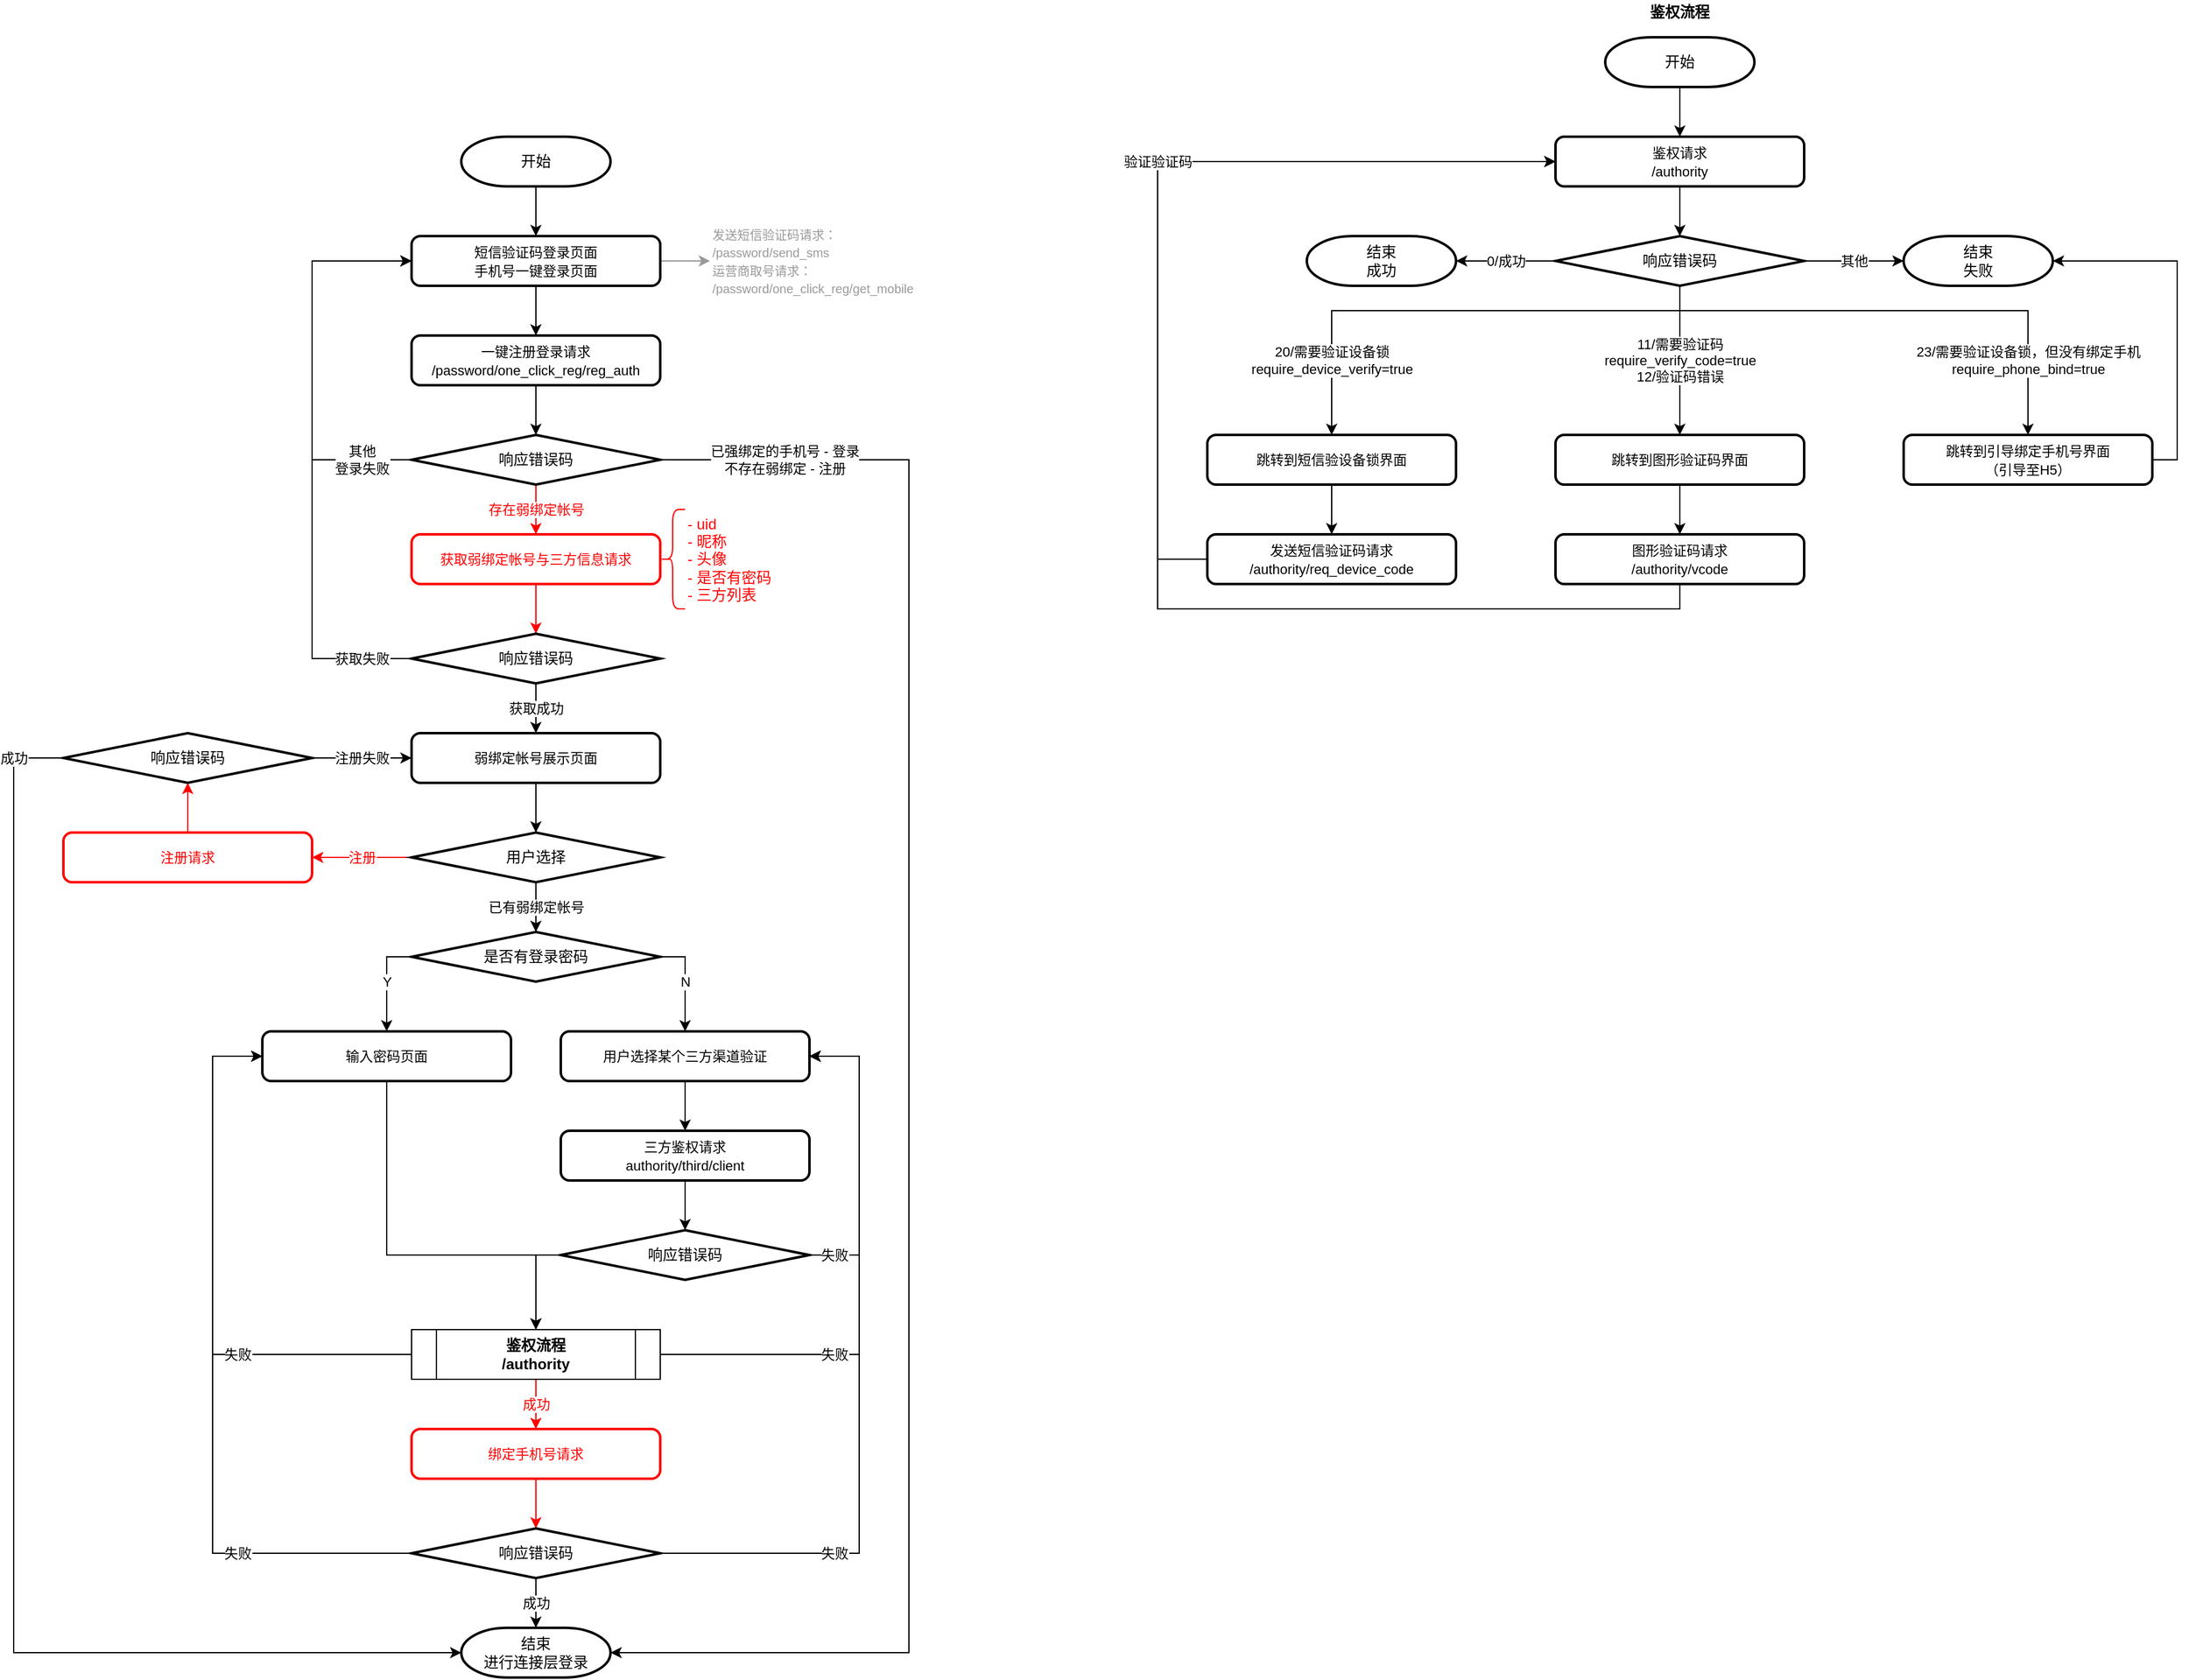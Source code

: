 <mxfile version="14.2.4" type="github">
  <diagram id="79JSlSYPYleKpmMIFZh3" name="Page-1">
    <mxGraphModel dx="3671" dy="2693" grid="1" gridSize="10" guides="1" tooltips="1" connect="1" arrows="1" fold="1" page="1" pageScale="1" pageWidth="827" pageHeight="1169" math="0" shadow="0">
      <root>
        <mxCell id="0" />
        <mxCell id="1" parent="0" />
        <mxCell id="FHXyIRNZDbHYDa_1-X7K-111" value="失败" style="edgeStyle=orthogonalEdgeStyle;rounded=0;orthogonalLoop=1;jettySize=auto;html=1;exitX=0;exitY=0.5;exitDx=0;exitDy=0;exitPerimeter=0;entryX=0;entryY=0.5;entryDx=0;entryDy=0;" edge="1" parent="1" source="FHXyIRNZDbHYDa_1-X7K-110" target="FHXyIRNZDbHYDa_1-X7K-78">
          <mxGeometry x="-0.533" relative="1" as="geometry">
            <Array as="points">
              <mxPoint x="80" y="1180" />
              <mxPoint x="80" y="780" />
            </Array>
            <mxPoint as="offset" />
          </mxGeometry>
        </mxCell>
        <mxCell id="FHXyIRNZDbHYDa_1-X7K-59" value="获取失败" style="edgeStyle=orthogonalEdgeStyle;rounded=0;orthogonalLoop=1;jettySize=auto;html=1;exitX=0;exitY=0.5;exitDx=0;exitDy=0;exitPerimeter=0;entryX=0;entryY=0.5;entryDx=0;entryDy=0;" edge="1" parent="1" source="FHXyIRNZDbHYDa_1-X7K-57" target="FHXyIRNZDbHYDa_1-X7K-60">
          <mxGeometry x="-0.833" relative="1" as="geometry">
            <Array as="points">
              <mxPoint x="160" y="460" />
              <mxPoint x="160" y="140" />
            </Array>
            <mxPoint as="offset" />
          </mxGeometry>
        </mxCell>
        <mxCell id="FHXyIRNZDbHYDa_1-X7K-3" style="edgeStyle=orthogonalEdgeStyle;rounded=0;orthogonalLoop=1;jettySize=auto;html=1;exitX=0.5;exitY=1;exitDx=0;exitDy=0;exitPerimeter=0;" edge="1" parent="1" source="FHXyIRNZDbHYDa_1-X7K-1" target="FHXyIRNZDbHYDa_1-X7K-60">
          <mxGeometry relative="1" as="geometry">
            <mxPoint x="340" y="200" as="targetPoint" />
          </mxGeometry>
        </mxCell>
        <mxCell id="FHXyIRNZDbHYDa_1-X7K-1" value="开始" style="strokeWidth=2;html=1;shape=mxgraph.flowchart.terminator;whiteSpace=wrap;fillColor=none;" vertex="1" parent="1">
          <mxGeometry x="280" y="40" width="120" height="40" as="geometry" />
        </mxCell>
        <mxCell id="FHXyIRNZDbHYDa_1-X7K-9" style="edgeStyle=orthogonalEdgeStyle;rounded=0;orthogonalLoop=1;jettySize=auto;html=1;exitX=0.5;exitY=1;exitDx=0;exitDy=0;" edge="1" parent="1" source="FHXyIRNZDbHYDa_1-X7K-60" target="FHXyIRNZDbHYDa_1-X7K-8">
          <mxGeometry relative="1" as="geometry">
            <mxPoint x="340" y="160" as="sourcePoint" />
          </mxGeometry>
        </mxCell>
        <mxCell id="FHXyIRNZDbHYDa_1-X7K-11" style="edgeStyle=orthogonalEdgeStyle;rounded=0;orthogonalLoop=1;jettySize=auto;html=1;exitX=0.5;exitY=1;exitDx=0;exitDy=0;" edge="1" parent="1" source="FHXyIRNZDbHYDa_1-X7K-8" target="FHXyIRNZDbHYDa_1-X7K-10">
          <mxGeometry relative="1" as="geometry" />
        </mxCell>
        <mxCell id="FHXyIRNZDbHYDa_1-X7K-8" value="&lt;span style=&quot;font-size: 11px ; background-color: rgb(255 , 255 , 255)&quot;&gt;一键注册登录请求&lt;br&gt;/password/one_click_reg/reg_auth&lt;br&gt;&lt;/span&gt;" style="rounded=1;whiteSpace=wrap;html=1;absoluteArcSize=1;arcSize=14;strokeWidth=2;fillColor=none;" vertex="1" parent="1">
          <mxGeometry x="240" y="200" width="200" height="40" as="geometry" />
        </mxCell>
        <mxCell id="FHXyIRNZDbHYDa_1-X7K-25" value="已强绑定的手机号 - 登录&lt;br&gt;不存在弱绑定 - 注册" style="edgeStyle=orthogonalEdgeStyle;rounded=0;orthogonalLoop=1;jettySize=auto;html=1;exitX=1;exitY=0.5;exitDx=0;exitDy=0;exitPerimeter=0;entryX=1;entryY=0.5;entryDx=0;entryDy=0;entryPerimeter=0;" edge="1" parent="1" source="FHXyIRNZDbHYDa_1-X7K-10" target="FHXyIRNZDbHYDa_1-X7K-126">
          <mxGeometry x="-0.857" relative="1" as="geometry">
            <mxPoint x="680" y="300" as="targetPoint" />
            <Array as="points">
              <mxPoint x="640" y="300" />
              <mxPoint x="640" y="1260" />
            </Array>
            <mxPoint as="offset" />
          </mxGeometry>
        </mxCell>
        <mxCell id="FHXyIRNZDbHYDa_1-X7K-46" value="其他&lt;br&gt;登录失败" style="edgeStyle=orthogonalEdgeStyle;rounded=0;orthogonalLoop=1;jettySize=auto;html=1;exitX=0;exitY=0.5;exitDx=0;exitDy=0;exitPerimeter=0;entryX=0;entryY=0.5;entryDx=0;entryDy=0;" edge="1" parent="1" source="FHXyIRNZDbHYDa_1-X7K-10" target="FHXyIRNZDbHYDa_1-X7K-60">
          <mxGeometry x="-0.75" relative="1" as="geometry">
            <Array as="points">
              <mxPoint x="160" y="300" />
              <mxPoint x="160" y="140" />
            </Array>
            <mxPoint as="offset" />
          </mxGeometry>
        </mxCell>
        <mxCell id="FHXyIRNZDbHYDa_1-X7K-48" value="&lt;font color=&quot;#ff0000&quot;&gt;存在弱绑定帐号&lt;/font&gt;" style="edgeStyle=orthogonalEdgeStyle;rounded=0;orthogonalLoop=1;jettySize=auto;html=1;exitX=0.5;exitY=1;exitDx=0;exitDy=0;exitPerimeter=0;strokeColor=#FF0000;" edge="1" parent="1" source="FHXyIRNZDbHYDa_1-X7K-10" target="FHXyIRNZDbHYDa_1-X7K-56">
          <mxGeometry relative="1" as="geometry">
            <mxPoint x="340" y="360.0" as="targetPoint" />
          </mxGeometry>
        </mxCell>
        <mxCell id="FHXyIRNZDbHYDa_1-X7K-10" value="响应错误码" style="strokeWidth=2;html=1;shape=mxgraph.flowchart.decision;whiteSpace=wrap;fillColor=none;" vertex="1" parent="1">
          <mxGeometry x="240" y="280" width="200" height="40" as="geometry" />
        </mxCell>
        <mxCell id="FHXyIRNZDbHYDa_1-X7K-58" style="edgeStyle=orthogonalEdgeStyle;rounded=0;orthogonalLoop=1;jettySize=auto;html=1;exitX=0.5;exitY=1;exitDx=0;exitDy=0;entryX=0.5;entryY=0;entryDx=0;entryDy=0;entryPerimeter=0;strokeColor=#FF0000;" edge="1" parent="1" source="FHXyIRNZDbHYDa_1-X7K-56" target="FHXyIRNZDbHYDa_1-X7K-57">
          <mxGeometry relative="1" as="geometry" />
        </mxCell>
        <mxCell id="FHXyIRNZDbHYDa_1-X7K-56" value="&lt;span style=&quot;font-size: 11px ; background-color: rgb(255 , 255 , 255)&quot;&gt;&lt;font color=&quot;#ff0000&quot;&gt;获取弱绑定帐号与三方信息请求&lt;/font&gt;&lt;br&gt;&lt;/span&gt;" style="rounded=1;whiteSpace=wrap;html=1;absoluteArcSize=1;arcSize=14;strokeWidth=2;fillColor=none;strokeColor=#FF0000;" vertex="1" parent="1">
          <mxGeometry x="240" y="360" width="200" height="40" as="geometry" />
        </mxCell>
        <mxCell id="FHXyIRNZDbHYDa_1-X7K-63" value="获取成功" style="edgeStyle=orthogonalEdgeStyle;rounded=0;orthogonalLoop=1;jettySize=auto;html=1;exitX=0.5;exitY=1;exitDx=0;exitDy=0;exitPerimeter=0;strokeColor=#000000;" edge="1" parent="1" source="FHXyIRNZDbHYDa_1-X7K-57" target="FHXyIRNZDbHYDa_1-X7K-62">
          <mxGeometry relative="1" as="geometry" />
        </mxCell>
        <mxCell id="FHXyIRNZDbHYDa_1-X7K-57" value="响应错误码" style="strokeWidth=2;html=1;shape=mxgraph.flowchart.decision;whiteSpace=wrap;fillColor=none;" vertex="1" parent="1">
          <mxGeometry x="240" y="440" width="200" height="40" as="geometry" />
        </mxCell>
        <mxCell id="FHXyIRNZDbHYDa_1-X7K-129" style="edgeStyle=orthogonalEdgeStyle;rounded=0;orthogonalLoop=1;jettySize=auto;html=1;exitX=1;exitY=0.5;exitDx=0;exitDy=0;entryX=0;entryY=0.5;entryDx=0;entryDy=0;strokeColor=#999999;" edge="1" parent="1" source="FHXyIRNZDbHYDa_1-X7K-60" target="FHXyIRNZDbHYDa_1-X7K-128">
          <mxGeometry relative="1" as="geometry" />
        </mxCell>
        <mxCell id="FHXyIRNZDbHYDa_1-X7K-60" value="&lt;span style=&quot;font-size: 11px ; background-color: rgb(255 , 255 , 255)&quot;&gt;短信验证码登录页面&lt;br&gt;手机号一键登录页面&lt;br&gt;&lt;/span&gt;" style="rounded=1;whiteSpace=wrap;html=1;absoluteArcSize=1;arcSize=14;strokeWidth=2;fillColor=none;" vertex="1" parent="1">
          <mxGeometry x="240" y="120" width="200" height="40" as="geometry" />
        </mxCell>
        <mxCell id="FHXyIRNZDbHYDa_1-X7K-65" value="" style="edgeStyle=orthogonalEdgeStyle;rounded=0;orthogonalLoop=1;jettySize=auto;html=1;exitX=0.5;exitY=1;exitDx=0;exitDy=0;strokeColor=#000000;" edge="1" parent="1" source="FHXyIRNZDbHYDa_1-X7K-62" target="FHXyIRNZDbHYDa_1-X7K-64">
          <mxGeometry relative="1" as="geometry" />
        </mxCell>
        <mxCell id="FHXyIRNZDbHYDa_1-X7K-62" value="&lt;span style=&quot;font-size: 11px ; background-color: rgb(255 , 255 , 255)&quot;&gt;弱绑定帐号展示页面&lt;br&gt;&lt;/span&gt;" style="rounded=1;whiteSpace=wrap;html=1;absoluteArcSize=1;arcSize=14;strokeWidth=2;fillColor=none;" vertex="1" parent="1">
          <mxGeometry x="240" y="520" width="200" height="40" as="geometry" />
        </mxCell>
        <mxCell id="FHXyIRNZDbHYDa_1-X7K-68" value="&lt;font color=&quot;#ff0000&quot;&gt;注册&lt;/font&gt;" style="edgeStyle=orthogonalEdgeStyle;rounded=0;orthogonalLoop=1;jettySize=auto;html=1;exitX=0;exitY=0.5;exitDx=0;exitDy=0;exitPerimeter=0;strokeColor=#FF0000;" edge="1" parent="1" source="FHXyIRNZDbHYDa_1-X7K-64" target="FHXyIRNZDbHYDa_1-X7K-67">
          <mxGeometry relative="1" as="geometry" />
        </mxCell>
        <mxCell id="FHXyIRNZDbHYDa_1-X7K-76" value="已有弱绑定帐号" style="edgeStyle=orthogonalEdgeStyle;rounded=0;orthogonalLoop=1;jettySize=auto;html=1;exitX=0.5;exitY=1;exitDx=0;exitDy=0;exitPerimeter=0;strokeColor=#000000;" edge="1" parent="1" source="FHXyIRNZDbHYDa_1-X7K-64" target="FHXyIRNZDbHYDa_1-X7K-75">
          <mxGeometry relative="1" as="geometry" />
        </mxCell>
        <mxCell id="FHXyIRNZDbHYDa_1-X7K-64" value="用户选择" style="strokeWidth=2;html=1;shape=mxgraph.flowchart.decision;whiteSpace=wrap;fillColor=none;" vertex="1" parent="1">
          <mxGeometry x="240" y="600" width="200" height="40" as="geometry" />
        </mxCell>
        <mxCell id="FHXyIRNZDbHYDa_1-X7K-72" style="edgeStyle=orthogonalEdgeStyle;rounded=0;orthogonalLoop=1;jettySize=auto;html=1;strokeColor=#FF0000;" edge="1" parent="1" source="FHXyIRNZDbHYDa_1-X7K-67" target="FHXyIRNZDbHYDa_1-X7K-71">
          <mxGeometry relative="1" as="geometry" />
        </mxCell>
        <mxCell id="FHXyIRNZDbHYDa_1-X7K-67" value="&lt;span style=&quot;font-size: 11px ; background-color: rgb(255 , 255 , 255)&quot;&gt;&lt;font color=&quot;#ff0000&quot;&gt;注册请求&lt;/font&gt;&lt;br&gt;&lt;/span&gt;" style="rounded=1;whiteSpace=wrap;html=1;absoluteArcSize=1;arcSize=14;strokeWidth=2;fillColor=none;strokeColor=#FF0000;" vertex="1" parent="1">
          <mxGeometry x="-40" y="600" width="200" height="40" as="geometry" />
        </mxCell>
        <mxCell id="FHXyIRNZDbHYDa_1-X7K-69" value="" style="shape=curlyBracket;whiteSpace=wrap;html=1;rounded=1;strokeColor=#FF0000;fillColor=none;" vertex="1" parent="1">
          <mxGeometry x="440" y="340" width="20" height="80" as="geometry" />
        </mxCell>
        <mxCell id="FHXyIRNZDbHYDa_1-X7K-70" value="&lt;div style=&quot;text-align: justify&quot;&gt;&lt;font color=&quot;#ff0000&quot;&gt;- uid&lt;/font&gt;&lt;/div&gt;&lt;div style=&quot;text-align: justify&quot;&gt;&lt;font color=&quot;#ff0000&quot;&gt;- 昵称&lt;/font&gt;&lt;/div&gt;&lt;div style=&quot;text-align: justify&quot;&gt;&lt;font color=&quot;#ff0000&quot;&gt;- 头像&lt;/font&gt;&lt;/div&gt;&lt;div style=&quot;text-align: justify&quot;&gt;&lt;font color=&quot;#ff0000&quot;&gt;- 是否有密码&lt;/font&gt;&lt;/div&gt;&lt;div style=&quot;text-align: justify&quot;&gt;&lt;font color=&quot;#ff0000&quot;&gt;- 三方列表&lt;/font&gt;&lt;/div&gt;" style="text;html=1;strokeColor=none;fillColor=none;align=left;verticalAlign=middle;whiteSpace=wrap;rounded=0;" vertex="1" parent="1">
          <mxGeometry x="460" y="340" width="100" height="80" as="geometry" />
        </mxCell>
        <mxCell id="FHXyIRNZDbHYDa_1-X7K-73" value="注册失败" style="edgeStyle=orthogonalEdgeStyle;rounded=0;orthogonalLoop=1;jettySize=auto;html=1;entryX=0;entryY=0.5;entryDx=0;entryDy=0;" edge="1" parent="1" source="FHXyIRNZDbHYDa_1-X7K-71" target="FHXyIRNZDbHYDa_1-X7K-62">
          <mxGeometry relative="1" as="geometry">
            <Array as="points" />
            <mxPoint as="offset" />
          </mxGeometry>
        </mxCell>
        <mxCell id="FHXyIRNZDbHYDa_1-X7K-127" value="成功" style="edgeStyle=orthogonalEdgeStyle;rounded=0;orthogonalLoop=1;jettySize=auto;html=1;exitX=0;exitY=0.5;exitDx=0;exitDy=0;exitPerimeter=0;entryX=0;entryY=0.5;entryDx=0;entryDy=0;entryPerimeter=0;strokeColor=#000000;" edge="1" parent="1" source="FHXyIRNZDbHYDa_1-X7K-71" target="FHXyIRNZDbHYDa_1-X7K-126">
          <mxGeometry x="-0.929" relative="1" as="geometry">
            <Array as="points">
              <mxPoint x="-80" y="540" />
              <mxPoint x="-80" y="1260" />
            </Array>
            <mxPoint as="offset" />
          </mxGeometry>
        </mxCell>
        <mxCell id="FHXyIRNZDbHYDa_1-X7K-71" value="响应错误码" style="strokeWidth=2;html=1;shape=mxgraph.flowchart.decision;whiteSpace=wrap;fillColor=none;" vertex="1" parent="1">
          <mxGeometry x="-40" y="520" width="200" height="40" as="geometry" />
        </mxCell>
        <mxCell id="FHXyIRNZDbHYDa_1-X7K-79" value="Y" style="edgeStyle=orthogonalEdgeStyle;rounded=0;orthogonalLoop=1;jettySize=auto;html=1;exitX=0;exitY=0.5;exitDx=0;exitDy=0;exitPerimeter=0;strokeColor=#000000;" edge="1" parent="1" source="FHXyIRNZDbHYDa_1-X7K-75" target="FHXyIRNZDbHYDa_1-X7K-78">
          <mxGeometry relative="1" as="geometry" />
        </mxCell>
        <mxCell id="FHXyIRNZDbHYDa_1-X7K-80" value="N" style="edgeStyle=orthogonalEdgeStyle;rounded=0;orthogonalLoop=1;jettySize=auto;html=1;exitX=1;exitY=0.5;exitDx=0;exitDy=0;exitPerimeter=0;strokeColor=#000000;" edge="1" parent="1" source="FHXyIRNZDbHYDa_1-X7K-75" target="FHXyIRNZDbHYDa_1-X7K-77">
          <mxGeometry relative="1" as="geometry" />
        </mxCell>
        <mxCell id="FHXyIRNZDbHYDa_1-X7K-75" value="是否有登录密码" style="strokeWidth=2;html=1;shape=mxgraph.flowchart.decision;whiteSpace=wrap;fillColor=none;" vertex="1" parent="1">
          <mxGeometry x="240" y="680" width="200" height="40" as="geometry" />
        </mxCell>
        <mxCell id="FHXyIRNZDbHYDa_1-X7K-115" style="edgeStyle=orthogonalEdgeStyle;rounded=0;orthogonalLoop=1;jettySize=auto;html=1;exitX=0.5;exitY=1;exitDx=0;exitDy=0;strokeColor=#000000;" edge="1" parent="1" source="FHXyIRNZDbHYDa_1-X7K-77" target="FHXyIRNZDbHYDa_1-X7K-117">
          <mxGeometry relative="1" as="geometry">
            <mxPoint x="460" y="840" as="targetPoint" />
          </mxGeometry>
        </mxCell>
        <mxCell id="FHXyIRNZDbHYDa_1-X7K-77" value="&lt;span style=&quot;font-size: 11px ; background-color: rgb(255 , 255 , 255)&quot;&gt;用户选择某个三方渠道验证&lt;br&gt;&lt;/span&gt;" style="rounded=1;whiteSpace=wrap;html=1;absoluteArcSize=1;arcSize=14;strokeWidth=2;fillColor=none;" vertex="1" parent="1">
          <mxGeometry x="360" y="760" width="200" height="40" as="geometry" />
        </mxCell>
        <mxCell id="FHXyIRNZDbHYDa_1-X7K-82" style="edgeStyle=orthogonalEdgeStyle;rounded=0;orthogonalLoop=1;jettySize=auto;html=1;exitX=0.5;exitY=1;exitDx=0;exitDy=0;strokeColor=#000000;" edge="1" parent="1" source="FHXyIRNZDbHYDa_1-X7K-78" target="FHXyIRNZDbHYDa_1-X7K-81">
          <mxGeometry relative="1" as="geometry">
            <Array as="points">
              <mxPoint x="220" y="940" />
              <mxPoint x="340" y="940" />
            </Array>
          </mxGeometry>
        </mxCell>
        <mxCell id="FHXyIRNZDbHYDa_1-X7K-78" value="&lt;span style=&quot;font-size: 11px ; background-color: rgb(255 , 255 , 255)&quot;&gt;输入密码页面&lt;br&gt;&lt;/span&gt;" style="rounded=1;whiteSpace=wrap;html=1;absoluteArcSize=1;arcSize=14;strokeWidth=2;fillColor=none;" vertex="1" parent="1">
          <mxGeometry x="120" y="760" width="200" height="40" as="geometry" />
        </mxCell>
        <mxCell id="FHXyIRNZDbHYDa_1-X7K-106" value="失败" style="edgeStyle=orthogonalEdgeStyle;rounded=0;orthogonalLoop=1;jettySize=auto;html=1;exitX=0;exitY=0.5;exitDx=0;exitDy=0;entryX=0;entryY=0.5;entryDx=0;entryDy=0;strokeColor=#000000;" edge="1" parent="1" source="FHXyIRNZDbHYDa_1-X7K-81" target="FHXyIRNZDbHYDa_1-X7K-78">
          <mxGeometry x="-0.364" relative="1" as="geometry">
            <Array as="points">
              <mxPoint x="80" y="1020" />
              <mxPoint x="80" y="780" />
            </Array>
            <mxPoint as="offset" />
          </mxGeometry>
        </mxCell>
        <mxCell id="FHXyIRNZDbHYDa_1-X7K-108" value="&lt;font color=&quot;#ff0000&quot;&gt;成功&lt;/font&gt;" style="edgeStyle=orthogonalEdgeStyle;rounded=0;orthogonalLoop=1;jettySize=auto;html=1;exitX=0.5;exitY=1;exitDx=0;exitDy=0;strokeColor=#FF0000;" edge="1" parent="1" source="FHXyIRNZDbHYDa_1-X7K-81" target="FHXyIRNZDbHYDa_1-X7K-107">
          <mxGeometry relative="1" as="geometry" />
        </mxCell>
        <mxCell id="FHXyIRNZDbHYDa_1-X7K-123" value="失败" style="edgeStyle=orthogonalEdgeStyle;rounded=0;orthogonalLoop=1;jettySize=auto;html=1;exitX=1;exitY=0.5;exitDx=0;exitDy=0;entryX=1;entryY=0.5;entryDx=0;entryDy=0;strokeColor=#000000;" edge="1" parent="1" source="FHXyIRNZDbHYDa_1-X7K-81" target="FHXyIRNZDbHYDa_1-X7K-77">
          <mxGeometry x="-0.364" relative="1" as="geometry">
            <Array as="points">
              <mxPoint x="600" y="1020" />
              <mxPoint x="600" y="780" />
            </Array>
            <mxPoint as="offset" />
          </mxGeometry>
        </mxCell>
        <mxCell id="FHXyIRNZDbHYDa_1-X7K-81" value="鉴权流程&lt;br&gt;/authority" style="shape=process;whiteSpace=wrap;html=1;backgroundOutline=1;fillColor=none;fontStyle=1" vertex="1" parent="1">
          <mxGeometry x="240" y="1000" width="200" height="40" as="geometry" />
        </mxCell>
        <mxCell id="FHXyIRNZDbHYDa_1-X7K-83" style="edgeStyle=orthogonalEdgeStyle;rounded=0;orthogonalLoop=1;jettySize=auto;html=1;exitX=0.5;exitY=1;exitDx=0;exitDy=0;exitPerimeter=0;entryX=0.5;entryY=0;entryDx=0;entryDy=0;" edge="1" parent="1" source="FHXyIRNZDbHYDa_1-X7K-84" target="FHXyIRNZDbHYDa_1-X7K-86">
          <mxGeometry relative="1" as="geometry" />
        </mxCell>
        <mxCell id="FHXyIRNZDbHYDa_1-X7K-84" value="开始" style="strokeWidth=2;html=1;shape=mxgraph.flowchart.terminator;whiteSpace=wrap;fillColor=none;" vertex="1" parent="1">
          <mxGeometry x="1200" y="-40" width="120" height="40" as="geometry" />
        </mxCell>
        <mxCell id="FHXyIRNZDbHYDa_1-X7K-85" style="edgeStyle=orthogonalEdgeStyle;rounded=0;orthogonalLoop=1;jettySize=auto;html=1;exitX=0.5;exitY=1;exitDx=0;exitDy=0;" edge="1" parent="1" source="FHXyIRNZDbHYDa_1-X7K-86" target="FHXyIRNZDbHYDa_1-X7K-92">
          <mxGeometry relative="1" as="geometry" />
        </mxCell>
        <mxCell id="FHXyIRNZDbHYDa_1-X7K-86" value="&lt;span style=&quot;font-size: 11px ; background-color: rgb(255 , 255 , 255)&quot;&gt;鉴权请求&lt;br&gt;/authority&lt;br&gt;&lt;/span&gt;" style="rounded=1;whiteSpace=wrap;html=1;absoluteArcSize=1;arcSize=14;strokeWidth=2;fillColor=none;" vertex="1" parent="1">
          <mxGeometry x="1160" y="40" width="200" height="40" as="geometry" />
        </mxCell>
        <mxCell id="FHXyIRNZDbHYDa_1-X7K-87" value="0/成功" style="edgeStyle=orthogonalEdgeStyle;rounded=0;orthogonalLoop=1;jettySize=auto;html=1;exitX=0;exitY=0.5;exitDx=0;exitDy=0;exitPerimeter=0;" edge="1" parent="1" source="FHXyIRNZDbHYDa_1-X7K-92" target="FHXyIRNZDbHYDa_1-X7K-99">
          <mxGeometry relative="1" as="geometry">
            <mxPoint x="1080" y="140" as="targetPoint" />
          </mxGeometry>
        </mxCell>
        <mxCell id="FHXyIRNZDbHYDa_1-X7K-88" value="其他" style="edgeStyle=orthogonalEdgeStyle;rounded=0;orthogonalLoop=1;jettySize=auto;html=1;exitX=1;exitY=0.5;exitDx=0;exitDy=0;exitPerimeter=0;" edge="1" parent="1" source="FHXyIRNZDbHYDa_1-X7K-92" target="FHXyIRNZDbHYDa_1-X7K-100">
          <mxGeometry relative="1" as="geometry" />
        </mxCell>
        <mxCell id="FHXyIRNZDbHYDa_1-X7K-89" value="&lt;span style=&quot;font-size: 11px&quot;&gt;20/需要验证设备锁&lt;br&gt;require_device_verify=true&lt;/span&gt;" style="edgeStyle=orthogonalEdgeStyle;rounded=0;orthogonalLoop=1;jettySize=auto;html=1;exitX=0.5;exitY=1;exitDx=0;exitDy=0;exitPerimeter=0;entryX=0.5;entryY=0;entryDx=0;entryDy=0;" edge="1" parent="1" source="FHXyIRNZDbHYDa_1-X7K-92" target="FHXyIRNZDbHYDa_1-X7K-96">
          <mxGeometry x="0.7" relative="1" as="geometry">
            <Array as="points">
              <mxPoint x="1260" y="180" />
              <mxPoint x="980" y="180" />
            </Array>
            <mxPoint as="offset" />
          </mxGeometry>
        </mxCell>
        <mxCell id="FHXyIRNZDbHYDa_1-X7K-90" value="11/需要验证码&lt;br&gt;&lt;span style=&quot;font-size: 11px&quot;&gt;require_verify_code=true&lt;br&gt;12/验证码错误&lt;br&gt;&lt;/span&gt;" style="edgeStyle=orthogonalEdgeStyle;rounded=0;orthogonalLoop=1;jettySize=auto;html=1;exitX=0.5;exitY=1;exitDx=0;exitDy=0;exitPerimeter=0;entryX=0.5;entryY=0;entryDx=0;entryDy=0;" edge="1" parent="1" source="FHXyIRNZDbHYDa_1-X7K-92" target="FHXyIRNZDbHYDa_1-X7K-94">
          <mxGeometry relative="1" as="geometry">
            <mxPoint as="offset" />
          </mxGeometry>
        </mxCell>
        <mxCell id="FHXyIRNZDbHYDa_1-X7K-91" value="&lt;span style=&quot;font-size: 11px&quot;&gt;23/&lt;/span&gt;需要验证设备锁，但没有绑定手机&lt;span style=&quot;font-size: 11px&quot;&gt;&lt;br&gt;require_phone_bind=true&lt;/span&gt;" style="edgeStyle=orthogonalEdgeStyle;rounded=0;orthogonalLoop=1;jettySize=auto;html=1;exitX=0.5;exitY=1;exitDx=0;exitDy=0;exitPerimeter=0;" edge="1" parent="1" source="FHXyIRNZDbHYDa_1-X7K-92" target="FHXyIRNZDbHYDa_1-X7K-98">
          <mxGeometry x="0.7" relative="1" as="geometry">
            <Array as="points">
              <mxPoint x="1260" y="180" />
              <mxPoint x="1540" y="180" />
            </Array>
            <mxPoint as="offset" />
          </mxGeometry>
        </mxCell>
        <mxCell id="FHXyIRNZDbHYDa_1-X7K-92" value="响应错误码" style="strokeWidth=2;html=1;shape=mxgraph.flowchart.decision;whiteSpace=wrap;fillColor=none;" vertex="1" parent="1">
          <mxGeometry x="1160" y="120" width="200" height="40" as="geometry" />
        </mxCell>
        <mxCell id="FHXyIRNZDbHYDa_1-X7K-93" style="edgeStyle=orthogonalEdgeStyle;rounded=0;orthogonalLoop=1;jettySize=auto;html=1;exitX=0.5;exitY=1;exitDx=0;exitDy=0;entryX=0.5;entryY=0;entryDx=0;entryDy=0;" edge="1" parent="1" source="FHXyIRNZDbHYDa_1-X7K-94" target="FHXyIRNZDbHYDa_1-X7K-103">
          <mxGeometry relative="1" as="geometry" />
        </mxCell>
        <mxCell id="FHXyIRNZDbHYDa_1-X7K-94" value="&lt;span style=&quot;font-size: 11px ; background-color: rgb(255 , 255 , 255)&quot;&gt;跳转到图形验证码界面&lt;br&gt;&lt;/span&gt;" style="rounded=1;whiteSpace=wrap;html=1;absoluteArcSize=1;arcSize=14;strokeWidth=2;fillColor=none;" vertex="1" parent="1">
          <mxGeometry x="1160" y="280" width="200" height="40" as="geometry" />
        </mxCell>
        <mxCell id="FHXyIRNZDbHYDa_1-X7K-95" style="edgeStyle=orthogonalEdgeStyle;rounded=0;orthogonalLoop=1;jettySize=auto;html=1;exitX=0.5;exitY=1;exitDx=0;exitDy=0;" edge="1" parent="1" source="FHXyIRNZDbHYDa_1-X7K-96" target="FHXyIRNZDbHYDa_1-X7K-101">
          <mxGeometry relative="1" as="geometry" />
        </mxCell>
        <mxCell id="FHXyIRNZDbHYDa_1-X7K-96" value="&lt;span style=&quot;font-size: 11px ; background-color: rgb(255 , 255 , 255)&quot;&gt;跳转到短信验设备锁界面&lt;br&gt;&lt;/span&gt;" style="rounded=1;whiteSpace=wrap;html=1;absoluteArcSize=1;arcSize=14;strokeWidth=2;fillColor=none;" vertex="1" parent="1">
          <mxGeometry x="880" y="280" width="200" height="40" as="geometry" />
        </mxCell>
        <mxCell id="FHXyIRNZDbHYDa_1-X7K-97" style="edgeStyle=orthogonalEdgeStyle;rounded=0;orthogonalLoop=1;jettySize=auto;html=1;exitX=1;exitY=0.5;exitDx=0;exitDy=0;entryX=1;entryY=0.5;entryDx=0;entryDy=0;entryPerimeter=0;" edge="1" parent="1" source="FHXyIRNZDbHYDa_1-X7K-98" target="FHXyIRNZDbHYDa_1-X7K-100">
          <mxGeometry relative="1" as="geometry">
            <mxPoint x="1540" y="360" as="targetPoint" />
          </mxGeometry>
        </mxCell>
        <mxCell id="FHXyIRNZDbHYDa_1-X7K-98" value="&lt;span style=&quot;font-size: 11px ; background-color: rgb(255 , 255 , 255)&quot;&gt;跳转到引导绑定手机号界面&lt;br&gt;（引导至H5）&lt;br&gt;&lt;/span&gt;" style="rounded=1;whiteSpace=wrap;html=1;absoluteArcSize=1;arcSize=14;strokeWidth=2;fillColor=none;" vertex="1" parent="1">
          <mxGeometry x="1440" y="280" width="200" height="40" as="geometry" />
        </mxCell>
        <mxCell id="FHXyIRNZDbHYDa_1-X7K-99" value="结束&lt;br&gt;成功" style="strokeWidth=2;html=1;shape=mxgraph.flowchart.terminator;whiteSpace=wrap;fillColor=none;" vertex="1" parent="1">
          <mxGeometry x="960" y="120" width="120" height="40" as="geometry" />
        </mxCell>
        <mxCell id="FHXyIRNZDbHYDa_1-X7K-100" value="结束&lt;br&gt;失败" style="strokeWidth=2;html=1;shape=mxgraph.flowchart.terminator;whiteSpace=wrap;fillColor=none;" vertex="1" parent="1">
          <mxGeometry x="1440" y="120" width="120" height="40" as="geometry" />
        </mxCell>
        <mxCell id="FHXyIRNZDbHYDa_1-X7K-101" value="&lt;span style=&quot;background-color: rgb(255 , 255 , 255)&quot;&gt;&lt;span style=&quot;font-size: 11px&quot;&gt;发送短信验证码请求&lt;/span&gt;&lt;br&gt;&lt;span style=&quot;font-size: 11px&quot;&gt;/authority/req_device_code&lt;/span&gt;&lt;br&gt;&lt;/span&gt;" style="rounded=1;whiteSpace=wrap;html=1;absoluteArcSize=1;arcSize=14;strokeWidth=2;fillColor=none;" vertex="1" parent="1">
          <mxGeometry x="880" y="360" width="200" height="40" as="geometry" />
        </mxCell>
        <mxCell id="FHXyIRNZDbHYDa_1-X7K-102" style="edgeStyle=orthogonalEdgeStyle;rounded=0;orthogonalLoop=1;jettySize=auto;html=1;exitX=0.5;exitY=1;exitDx=0;exitDy=0;entryX=0;entryY=0.5;entryDx=0;entryDy=0;" edge="1" parent="1" source="FHXyIRNZDbHYDa_1-X7K-103" target="FHXyIRNZDbHYDa_1-X7K-86">
          <mxGeometry relative="1" as="geometry">
            <Array as="points">
              <mxPoint x="1260" y="420" />
              <mxPoint x="840" y="420" />
              <mxPoint x="840" y="60" />
            </Array>
          </mxGeometry>
        </mxCell>
        <mxCell id="FHXyIRNZDbHYDa_1-X7K-103" value="&lt;span style=&quot;background-color: rgb(255 , 255 , 255)&quot;&gt;&lt;span style=&quot;font-size: 11px&quot;&gt;图形验证码请求&lt;/span&gt;&lt;br&gt;&lt;span style=&quot;font-size: 11px&quot;&gt;/authority/vcode&lt;/span&gt;&lt;br&gt;&lt;/span&gt;" style="rounded=1;whiteSpace=wrap;html=1;absoluteArcSize=1;arcSize=14;strokeWidth=2;fillColor=none;" vertex="1" parent="1">
          <mxGeometry x="1160" y="360" width="200" height="40" as="geometry" />
        </mxCell>
        <mxCell id="FHXyIRNZDbHYDa_1-X7K-104" value="验证验证码" style="edgeStyle=orthogonalEdgeStyle;rounded=0;orthogonalLoop=1;jettySize=auto;html=1;exitX=0;exitY=0.5;exitDx=0;exitDy=0;entryX=0;entryY=0.5;entryDx=0;entryDy=0;" edge="1" parent="1" source="FHXyIRNZDbHYDa_1-X7K-101" target="FHXyIRNZDbHYDa_1-X7K-86">
          <mxGeometry x="0.059" relative="1" as="geometry">
            <Array as="points">
              <mxPoint x="840" y="380" />
              <mxPoint x="840" y="60" />
            </Array>
            <mxPoint as="offset" />
          </mxGeometry>
        </mxCell>
        <mxCell id="FHXyIRNZDbHYDa_1-X7K-105" value="鉴权流程" style="text;html=1;strokeColor=none;fillColor=none;align=center;verticalAlign=middle;whiteSpace=wrap;rounded=0;fontStyle=1" vertex="1" parent="1">
          <mxGeometry x="1200" y="-70" width="120" height="20" as="geometry" />
        </mxCell>
        <mxCell id="FHXyIRNZDbHYDa_1-X7K-109" style="edgeStyle=orthogonalEdgeStyle;rounded=0;orthogonalLoop=1;jettySize=auto;html=1;exitX=0.5;exitY=1;exitDx=0;exitDy=0;strokeColor=#FF0000;" edge="1" parent="1" source="FHXyIRNZDbHYDa_1-X7K-107" target="FHXyIRNZDbHYDa_1-X7K-110">
          <mxGeometry relative="1" as="geometry">
            <mxPoint x="339.667" y="1160" as="targetPoint" />
          </mxGeometry>
        </mxCell>
        <mxCell id="FHXyIRNZDbHYDa_1-X7K-107" value="&lt;span style=&quot;font-size: 11px ; background-color: rgb(255 , 255 , 255)&quot;&gt;&lt;font color=&quot;#ff0000&quot;&gt;绑定手机号请求&lt;/font&gt;&lt;br&gt;&lt;/span&gt;" style="rounded=1;whiteSpace=wrap;html=1;absoluteArcSize=1;arcSize=14;strokeWidth=2;fillColor=none;strokeColor=#FF0000;" vertex="1" parent="1">
          <mxGeometry x="240" y="1080" width="200" height="40" as="geometry" />
        </mxCell>
        <mxCell id="FHXyIRNZDbHYDa_1-X7K-112" value="成功" style="edgeStyle=orthogonalEdgeStyle;rounded=0;orthogonalLoop=1;jettySize=auto;html=1;exitX=0.5;exitY=1;exitDx=0;exitDy=0;exitPerimeter=0;strokeColor=#000000;" edge="1" parent="1" source="FHXyIRNZDbHYDa_1-X7K-110" target="FHXyIRNZDbHYDa_1-X7K-126">
          <mxGeometry relative="1" as="geometry">
            <mxPoint x="340" y="1250" as="targetPoint" />
          </mxGeometry>
        </mxCell>
        <mxCell id="FHXyIRNZDbHYDa_1-X7K-124" value="失败" style="edgeStyle=orthogonalEdgeStyle;rounded=0;orthogonalLoop=1;jettySize=auto;html=1;entryX=1;entryY=0.5;entryDx=0;entryDy=0;strokeColor=#000000;" edge="1" parent="1" source="FHXyIRNZDbHYDa_1-X7K-110" target="FHXyIRNZDbHYDa_1-X7K-77">
          <mxGeometry x="-0.533" relative="1" as="geometry">
            <Array as="points">
              <mxPoint x="600" y="1180" />
              <mxPoint x="600" y="780" />
            </Array>
            <mxPoint as="offset" />
          </mxGeometry>
        </mxCell>
        <mxCell id="FHXyIRNZDbHYDa_1-X7K-110" value="响应错误码" style="strokeWidth=2;html=1;shape=mxgraph.flowchart.decision;whiteSpace=wrap;fillColor=none;" vertex="1" parent="1">
          <mxGeometry x="240" y="1160" width="200" height="40" as="geometry" />
        </mxCell>
        <mxCell id="FHXyIRNZDbHYDa_1-X7K-119" value="失败" style="edgeStyle=orthogonalEdgeStyle;rounded=0;orthogonalLoop=1;jettySize=auto;html=1;exitX=1;exitY=0.5;exitDx=0;exitDy=0;exitPerimeter=0;entryX=1;entryY=0.5;entryDx=0;entryDy=0;strokeColor=#000000;" edge="1" parent="1" source="FHXyIRNZDbHYDa_1-X7K-116" target="FHXyIRNZDbHYDa_1-X7K-77">
          <mxGeometry x="-0.833" relative="1" as="geometry">
            <Array as="points">
              <mxPoint x="600" y="940" />
              <mxPoint x="600" y="780" />
            </Array>
            <mxPoint as="offset" />
          </mxGeometry>
        </mxCell>
        <mxCell id="FHXyIRNZDbHYDa_1-X7K-122" style="edgeStyle=orthogonalEdgeStyle;rounded=0;orthogonalLoop=1;jettySize=auto;html=1;exitX=0;exitY=0.5;exitDx=0;exitDy=0;exitPerimeter=0;strokeColor=#000000;" edge="1" parent="1" source="FHXyIRNZDbHYDa_1-X7K-116" target="FHXyIRNZDbHYDa_1-X7K-81">
          <mxGeometry relative="1" as="geometry" />
        </mxCell>
        <mxCell id="FHXyIRNZDbHYDa_1-X7K-116" value="响应错误码" style="strokeWidth=2;html=1;shape=mxgraph.flowchart.decision;whiteSpace=wrap;fillColor=none;" vertex="1" parent="1">
          <mxGeometry x="360" y="920" width="200" height="40" as="geometry" />
        </mxCell>
        <mxCell id="FHXyIRNZDbHYDa_1-X7K-118" style="edgeStyle=orthogonalEdgeStyle;rounded=0;orthogonalLoop=1;jettySize=auto;html=1;exitX=0.5;exitY=1;exitDx=0;exitDy=0;strokeColor=#000000;" edge="1" parent="1" source="FHXyIRNZDbHYDa_1-X7K-117" target="FHXyIRNZDbHYDa_1-X7K-116">
          <mxGeometry relative="1" as="geometry" />
        </mxCell>
        <mxCell id="FHXyIRNZDbHYDa_1-X7K-117" value="&lt;span style=&quot;font-size: 11px ; background-color: rgb(255 , 255 , 255)&quot;&gt;三方鉴权请求&lt;br&gt;authority/third/client&lt;br&gt;&lt;/span&gt;" style="rounded=1;whiteSpace=wrap;html=1;absoluteArcSize=1;arcSize=14;strokeWidth=2;fillColor=none;" vertex="1" parent="1">
          <mxGeometry x="360" y="840" width="200" height="40" as="geometry" />
        </mxCell>
        <mxCell id="FHXyIRNZDbHYDa_1-X7K-126" value="结束&lt;br&gt;进行连接层登录" style="strokeWidth=2;html=1;shape=mxgraph.flowchart.terminator;whiteSpace=wrap;fillColor=none;" vertex="1" parent="1">
          <mxGeometry x="280" y="1240" width="120" height="40" as="geometry" />
        </mxCell>
        <mxCell id="FHXyIRNZDbHYDa_1-X7K-128" value="&lt;font style=&quot;font-size: 10px&quot; color=&quot;#999999&quot;&gt;发送短信验证码请求：&lt;br&gt;/password/send_sms&lt;br style=&quot;font-size: 10px&quot;&gt;运营商取号请求：&lt;br&gt;/password/one_click_reg/get_mobile&lt;/font&gt;" style="text;html=1;strokeColor=none;fillColor=none;align=left;verticalAlign=middle;whiteSpace=wrap;rounded=0;" vertex="1" parent="1">
          <mxGeometry x="480" y="120" width="220" height="40" as="geometry" />
        </mxCell>
      </root>
    </mxGraphModel>
  </diagram>
</mxfile>
